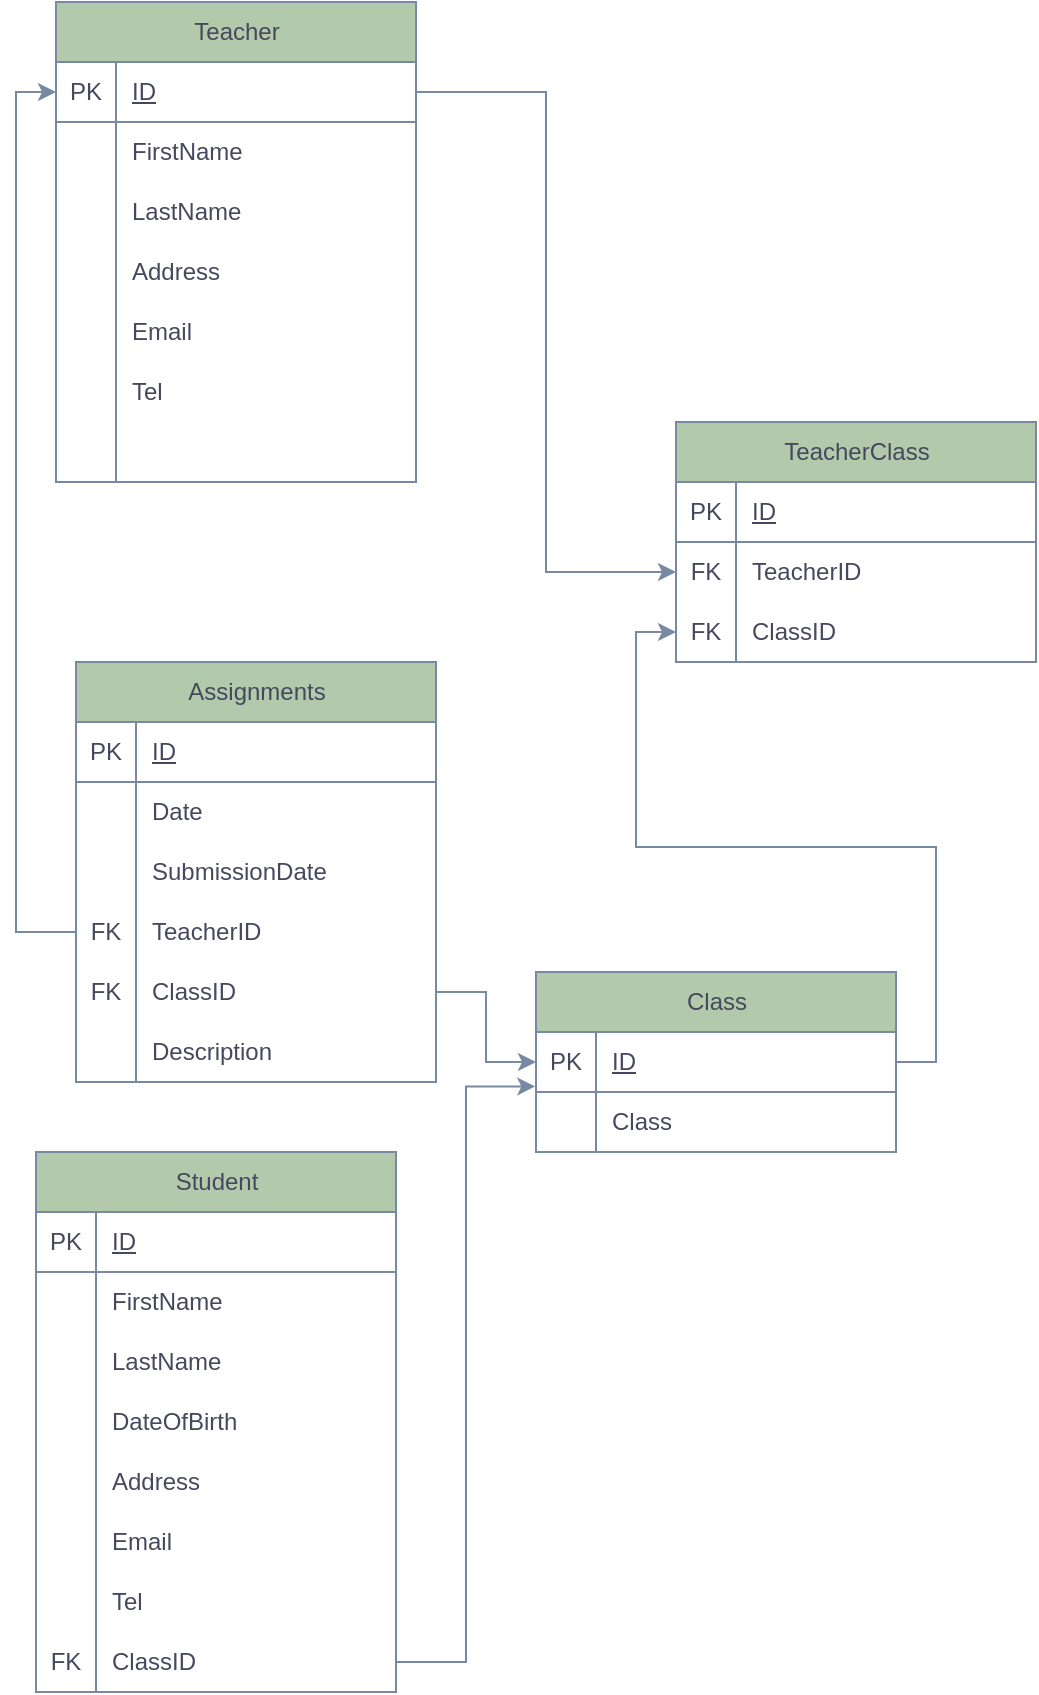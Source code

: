 <mxfile version="26.2.7">
  <diagram name="Page-1" id="EgF1o-jc6IVCFjO-Vz2T">
    <mxGraphModel dx="1228" dy="647" grid="0" gridSize="10" guides="1" tooltips="1" connect="1" arrows="1" fold="1" page="1" pageScale="1" pageWidth="827" pageHeight="1169" math="0" shadow="0">
      <root>
        <mxCell id="0" />
        <mxCell id="1" style="" parent="0" />
        <mxCell id="w9_QDdr0Wl4bXqbCTS-V-2" value="Teacher" style="shape=table;startSize=30;container=1;collapsible=1;childLayout=tableLayout;fixedRows=1;rowLines=0;fontStyle=0;align=center;resizeLast=1;html=1;labelBackgroundColor=none;fillColor=#B2C9AB;strokeColor=#788AA3;fontColor=#46495D;rounded=0;" vertex="1" parent="1">
          <mxGeometry x="80" y="100" width="180" height="240" as="geometry">
            <mxRectangle x="90" y="100" width="80" height="30" as="alternateBounds" />
          </mxGeometry>
        </mxCell>
        <mxCell id="w9_QDdr0Wl4bXqbCTS-V-3" value="" style="shape=tableRow;horizontal=0;startSize=0;swimlaneHead=0;swimlaneBody=0;fillColor=none;collapsible=0;dropTarget=0;points=[[0,0.5],[1,0.5]];portConstraint=eastwest;top=0;left=0;right=0;bottom=1;labelBackgroundColor=none;strokeColor=#788AA3;fontColor=#46495D;rounded=0;fontStyle=0" vertex="1" parent="w9_QDdr0Wl4bXqbCTS-V-2">
          <mxGeometry y="30" width="180" height="30" as="geometry" />
        </mxCell>
        <mxCell id="w9_QDdr0Wl4bXqbCTS-V-4" value="PK" style="shape=partialRectangle;connectable=0;fillColor=none;top=0;left=0;bottom=0;right=0;fontStyle=0;overflow=hidden;whiteSpace=wrap;html=1;labelBackgroundColor=none;strokeColor=#788AA3;fontColor=#46495D;rounded=0;" vertex="1" parent="w9_QDdr0Wl4bXqbCTS-V-3">
          <mxGeometry width="30" height="30" as="geometry">
            <mxRectangle width="30" height="30" as="alternateBounds" />
          </mxGeometry>
        </mxCell>
        <mxCell id="w9_QDdr0Wl4bXqbCTS-V-5" value="ID" style="shape=partialRectangle;connectable=0;fillColor=none;top=0;left=0;bottom=0;right=0;align=left;spacingLeft=6;fontStyle=4;overflow=hidden;whiteSpace=wrap;html=1;labelBackgroundColor=none;strokeColor=#788AA3;fontColor=#46495D;rounded=0;" vertex="1" parent="w9_QDdr0Wl4bXqbCTS-V-3">
          <mxGeometry x="30" width="150" height="30" as="geometry">
            <mxRectangle width="150" height="30" as="alternateBounds" />
          </mxGeometry>
        </mxCell>
        <mxCell id="w9_QDdr0Wl4bXqbCTS-V-6" value="" style="shape=tableRow;horizontal=0;startSize=0;swimlaneHead=0;swimlaneBody=0;fillColor=none;collapsible=0;dropTarget=0;points=[[0,0.5],[1,0.5]];portConstraint=eastwest;top=0;left=0;right=0;bottom=0;labelBackgroundColor=none;strokeColor=#788AA3;fontColor=#46495D;rounded=0;fontStyle=0" vertex="1" parent="w9_QDdr0Wl4bXqbCTS-V-2">
          <mxGeometry y="60" width="180" height="30" as="geometry" />
        </mxCell>
        <mxCell id="w9_QDdr0Wl4bXqbCTS-V-7" value="" style="shape=partialRectangle;connectable=0;fillColor=none;top=0;left=0;bottom=0;right=0;editable=1;overflow=hidden;whiteSpace=wrap;html=1;labelBackgroundColor=none;strokeColor=#788AA3;fontColor=#46495D;rounded=0;fontStyle=0" vertex="1" parent="w9_QDdr0Wl4bXqbCTS-V-6">
          <mxGeometry width="30" height="30" as="geometry">
            <mxRectangle width="30" height="30" as="alternateBounds" />
          </mxGeometry>
        </mxCell>
        <mxCell id="w9_QDdr0Wl4bXqbCTS-V-8" value="FirstName" style="shape=partialRectangle;connectable=0;fillColor=none;top=0;left=0;bottom=0;right=0;align=left;spacingLeft=6;overflow=hidden;whiteSpace=wrap;html=1;labelBackgroundColor=none;strokeColor=#788AA3;fontColor=#46495D;rounded=0;fontStyle=0" vertex="1" parent="w9_QDdr0Wl4bXqbCTS-V-6">
          <mxGeometry x="30" width="150" height="30" as="geometry">
            <mxRectangle width="150" height="30" as="alternateBounds" />
          </mxGeometry>
        </mxCell>
        <mxCell id="w9_QDdr0Wl4bXqbCTS-V-9" value="" style="shape=tableRow;horizontal=0;startSize=0;swimlaneHead=0;swimlaneBody=0;fillColor=none;collapsible=0;dropTarget=0;points=[[0,0.5],[1,0.5]];portConstraint=eastwest;top=0;left=0;right=0;bottom=0;labelBackgroundColor=none;strokeColor=#788AA3;fontColor=#46495D;rounded=0;fontStyle=0" vertex="1" parent="w9_QDdr0Wl4bXqbCTS-V-2">
          <mxGeometry y="90" width="180" height="30" as="geometry" />
        </mxCell>
        <mxCell id="w9_QDdr0Wl4bXqbCTS-V-10" value="" style="shape=partialRectangle;connectable=0;fillColor=none;top=0;left=0;bottom=0;right=0;editable=1;overflow=hidden;whiteSpace=wrap;html=1;labelBackgroundColor=none;strokeColor=#788AA3;fontColor=#46495D;rounded=0;fontStyle=0" vertex="1" parent="w9_QDdr0Wl4bXqbCTS-V-9">
          <mxGeometry width="30" height="30" as="geometry">
            <mxRectangle width="30" height="30" as="alternateBounds" />
          </mxGeometry>
        </mxCell>
        <mxCell id="w9_QDdr0Wl4bXqbCTS-V-11" value="LastName" style="shape=partialRectangle;connectable=0;fillColor=none;top=0;left=0;bottom=0;right=0;align=left;spacingLeft=6;overflow=hidden;whiteSpace=wrap;html=1;labelBackgroundColor=none;strokeColor=#788AA3;fontColor=#46495D;rounded=0;fontStyle=0" vertex="1" parent="w9_QDdr0Wl4bXqbCTS-V-9">
          <mxGeometry x="30" width="150" height="30" as="geometry">
            <mxRectangle width="150" height="30" as="alternateBounds" />
          </mxGeometry>
        </mxCell>
        <mxCell id="w9_QDdr0Wl4bXqbCTS-V-12" value="" style="shape=tableRow;horizontal=0;startSize=0;swimlaneHead=0;swimlaneBody=0;fillColor=none;collapsible=0;dropTarget=0;points=[[0,0.5],[1,0.5]];portConstraint=eastwest;top=0;left=0;right=0;bottom=0;labelBackgroundColor=none;strokeColor=#788AA3;fontColor=#46495D;rounded=0;fontStyle=0" vertex="1" parent="w9_QDdr0Wl4bXqbCTS-V-2">
          <mxGeometry y="120" width="180" height="30" as="geometry" />
        </mxCell>
        <mxCell id="w9_QDdr0Wl4bXqbCTS-V-13" value="" style="shape=partialRectangle;connectable=0;fillColor=none;top=0;left=0;bottom=0;right=0;editable=1;overflow=hidden;whiteSpace=wrap;html=1;labelBackgroundColor=none;strokeColor=#788AA3;fontColor=#46495D;rounded=0;fontStyle=0" vertex="1" parent="w9_QDdr0Wl4bXqbCTS-V-12">
          <mxGeometry width="30" height="30" as="geometry">
            <mxRectangle width="30" height="30" as="alternateBounds" />
          </mxGeometry>
        </mxCell>
        <mxCell id="w9_QDdr0Wl4bXqbCTS-V-14" value="Address" style="shape=partialRectangle;connectable=0;fillColor=none;top=0;left=0;bottom=0;right=0;align=left;spacingLeft=6;overflow=hidden;whiteSpace=wrap;html=1;labelBackgroundColor=none;strokeColor=#788AA3;fontColor=#46495D;rounded=0;fontStyle=0" vertex="1" parent="w9_QDdr0Wl4bXqbCTS-V-12">
          <mxGeometry x="30" width="150" height="30" as="geometry">
            <mxRectangle width="150" height="30" as="alternateBounds" />
          </mxGeometry>
        </mxCell>
        <mxCell id="w9_QDdr0Wl4bXqbCTS-V-21" style="shape=tableRow;horizontal=0;startSize=0;swimlaneHead=0;swimlaneBody=0;fillColor=none;collapsible=0;dropTarget=0;points=[[0,0.5],[1,0.5]];portConstraint=eastwest;top=0;left=0;right=0;bottom=0;labelBackgroundColor=none;strokeColor=#788AA3;fontColor=#46495D;rounded=0;fontStyle=0" vertex="1" parent="w9_QDdr0Wl4bXqbCTS-V-2">
          <mxGeometry y="150" width="180" height="30" as="geometry" />
        </mxCell>
        <mxCell id="w9_QDdr0Wl4bXqbCTS-V-22" style="shape=partialRectangle;connectable=0;fillColor=none;top=0;left=0;bottom=0;right=0;editable=1;overflow=hidden;whiteSpace=wrap;html=1;labelBackgroundColor=none;strokeColor=#788AA3;fontColor=#46495D;rounded=0;fontStyle=0" vertex="1" parent="w9_QDdr0Wl4bXqbCTS-V-21">
          <mxGeometry width="30" height="30" as="geometry">
            <mxRectangle width="30" height="30" as="alternateBounds" />
          </mxGeometry>
        </mxCell>
        <mxCell id="w9_QDdr0Wl4bXqbCTS-V-23" value="Email" style="shape=partialRectangle;connectable=0;fillColor=none;top=0;left=0;bottom=0;right=0;align=left;spacingLeft=6;overflow=hidden;whiteSpace=wrap;html=1;labelBackgroundColor=none;strokeColor=#788AA3;fontColor=#46495D;rounded=0;fontStyle=0" vertex="1" parent="w9_QDdr0Wl4bXqbCTS-V-21">
          <mxGeometry x="30" width="150" height="30" as="geometry">
            <mxRectangle width="150" height="30" as="alternateBounds" />
          </mxGeometry>
        </mxCell>
        <mxCell id="w9_QDdr0Wl4bXqbCTS-V-18" style="shape=tableRow;horizontal=0;startSize=0;swimlaneHead=0;swimlaneBody=0;fillColor=none;collapsible=0;dropTarget=0;points=[[0,0.5],[1,0.5]];portConstraint=eastwest;top=0;left=0;right=0;bottom=0;labelBackgroundColor=none;strokeColor=#788AA3;fontColor=#46495D;rounded=0;fontStyle=0" vertex="1" parent="w9_QDdr0Wl4bXqbCTS-V-2">
          <mxGeometry y="180" width="180" height="30" as="geometry" />
        </mxCell>
        <mxCell id="w9_QDdr0Wl4bXqbCTS-V-19" style="shape=partialRectangle;connectable=0;fillColor=none;top=0;left=0;bottom=0;right=0;editable=1;overflow=hidden;whiteSpace=wrap;html=1;labelBackgroundColor=none;strokeColor=#788AA3;fontColor=#46495D;rounded=0;fontStyle=0" vertex="1" parent="w9_QDdr0Wl4bXqbCTS-V-18">
          <mxGeometry width="30" height="30" as="geometry">
            <mxRectangle width="30" height="30" as="alternateBounds" />
          </mxGeometry>
        </mxCell>
        <mxCell id="w9_QDdr0Wl4bXqbCTS-V-20" value="Tel" style="shape=partialRectangle;connectable=0;fillColor=none;top=0;left=0;bottom=0;right=0;align=left;spacingLeft=6;overflow=hidden;whiteSpace=wrap;html=1;labelBackgroundColor=none;strokeColor=#788AA3;fontColor=#46495D;rounded=0;fontStyle=0" vertex="1" parent="w9_QDdr0Wl4bXqbCTS-V-18">
          <mxGeometry x="30" width="150" height="30" as="geometry">
            <mxRectangle width="150" height="30" as="alternateBounds" />
          </mxGeometry>
        </mxCell>
        <mxCell id="w9_QDdr0Wl4bXqbCTS-V-82" style="shape=tableRow;horizontal=0;startSize=0;swimlaneHead=0;swimlaneBody=0;fillColor=none;collapsible=0;dropTarget=0;points=[[0,0.5],[1,0.5]];portConstraint=eastwest;top=0;left=0;right=0;bottom=0;labelBackgroundColor=none;strokeColor=#788AA3;fontColor=#46495D;rounded=0;fontStyle=0" vertex="1" parent="w9_QDdr0Wl4bXqbCTS-V-2">
          <mxGeometry y="210" width="180" height="30" as="geometry" />
        </mxCell>
        <mxCell id="w9_QDdr0Wl4bXqbCTS-V-83" style="shape=partialRectangle;connectable=0;fillColor=none;top=0;left=0;bottom=0;right=0;editable=1;overflow=hidden;whiteSpace=wrap;html=1;labelBackgroundColor=none;strokeColor=#788AA3;fontColor=#46495D;rounded=0;fontStyle=0" vertex="1" parent="w9_QDdr0Wl4bXqbCTS-V-82">
          <mxGeometry width="30" height="30" as="geometry">
            <mxRectangle width="30" height="30" as="alternateBounds" />
          </mxGeometry>
        </mxCell>
        <mxCell id="w9_QDdr0Wl4bXqbCTS-V-84" style="shape=partialRectangle;connectable=0;fillColor=none;top=0;left=0;bottom=0;right=0;align=left;spacingLeft=6;overflow=hidden;whiteSpace=wrap;html=1;labelBackgroundColor=none;strokeColor=#788AA3;fontColor=#46495D;rounded=0;fontStyle=0" vertex="1" parent="w9_QDdr0Wl4bXqbCTS-V-82">
          <mxGeometry x="30" width="150" height="30" as="geometry">
            <mxRectangle width="150" height="30" as="alternateBounds" />
          </mxGeometry>
        </mxCell>
        <mxCell id="w9_QDdr0Wl4bXqbCTS-V-27" value="Student" style="shape=table;startSize=30;container=1;collapsible=1;childLayout=tableLayout;fixedRows=1;rowLines=0;fontStyle=0;align=center;resizeLast=1;html=1;labelBackgroundColor=none;fillColor=#B2C9AB;strokeColor=#788AA3;fontColor=#46495D;rounded=0;" vertex="1" parent="1">
          <mxGeometry x="70" y="675" width="180" height="270" as="geometry">
            <mxRectangle x="90" y="100" width="80" height="30" as="alternateBounds" />
          </mxGeometry>
        </mxCell>
        <mxCell id="w9_QDdr0Wl4bXqbCTS-V-28" value="" style="shape=tableRow;horizontal=0;startSize=0;swimlaneHead=0;swimlaneBody=0;fillColor=none;collapsible=0;dropTarget=0;points=[[0,0.5],[1,0.5]];portConstraint=eastwest;top=0;left=0;right=0;bottom=1;labelBackgroundColor=none;strokeColor=#788AA3;fontColor=#46495D;rounded=0;fontStyle=0" vertex="1" parent="w9_QDdr0Wl4bXqbCTS-V-27">
          <mxGeometry y="30" width="180" height="30" as="geometry" />
        </mxCell>
        <mxCell id="w9_QDdr0Wl4bXqbCTS-V-29" value="PK" style="shape=partialRectangle;connectable=0;fillColor=none;top=0;left=0;bottom=0;right=0;fontStyle=0;overflow=hidden;whiteSpace=wrap;html=1;labelBackgroundColor=none;strokeColor=#788AA3;fontColor=#46495D;rounded=0;" vertex="1" parent="w9_QDdr0Wl4bXqbCTS-V-28">
          <mxGeometry width="30" height="30" as="geometry">
            <mxRectangle width="30" height="30" as="alternateBounds" />
          </mxGeometry>
        </mxCell>
        <mxCell id="w9_QDdr0Wl4bXqbCTS-V-30" value="ID" style="shape=partialRectangle;connectable=0;fillColor=none;top=0;left=0;bottom=0;right=0;align=left;spacingLeft=6;fontStyle=4;overflow=hidden;whiteSpace=wrap;html=1;labelBackgroundColor=none;strokeColor=#788AA3;fontColor=#46495D;rounded=0;" vertex="1" parent="w9_QDdr0Wl4bXqbCTS-V-28">
          <mxGeometry x="30" width="150" height="30" as="geometry">
            <mxRectangle width="150" height="30" as="alternateBounds" />
          </mxGeometry>
        </mxCell>
        <mxCell id="w9_QDdr0Wl4bXqbCTS-V-31" value="" style="shape=tableRow;horizontal=0;startSize=0;swimlaneHead=0;swimlaneBody=0;fillColor=none;collapsible=0;dropTarget=0;points=[[0,0.5],[1,0.5]];portConstraint=eastwest;top=0;left=0;right=0;bottom=0;labelBackgroundColor=none;strokeColor=#788AA3;fontColor=#46495D;rounded=0;fontStyle=0" vertex="1" parent="w9_QDdr0Wl4bXqbCTS-V-27">
          <mxGeometry y="60" width="180" height="30" as="geometry" />
        </mxCell>
        <mxCell id="w9_QDdr0Wl4bXqbCTS-V-32" value="" style="shape=partialRectangle;connectable=0;fillColor=none;top=0;left=0;bottom=0;right=0;editable=1;overflow=hidden;whiteSpace=wrap;html=1;labelBackgroundColor=none;strokeColor=#788AA3;fontColor=#46495D;rounded=0;fontStyle=0" vertex="1" parent="w9_QDdr0Wl4bXqbCTS-V-31">
          <mxGeometry width="30" height="30" as="geometry">
            <mxRectangle width="30" height="30" as="alternateBounds" />
          </mxGeometry>
        </mxCell>
        <mxCell id="w9_QDdr0Wl4bXqbCTS-V-33" value="FirstName" style="shape=partialRectangle;connectable=0;fillColor=none;top=0;left=0;bottom=0;right=0;align=left;spacingLeft=6;overflow=hidden;whiteSpace=wrap;html=1;labelBackgroundColor=none;strokeColor=#788AA3;fontColor=#46495D;rounded=0;fontStyle=0" vertex="1" parent="w9_QDdr0Wl4bXqbCTS-V-31">
          <mxGeometry x="30" width="150" height="30" as="geometry">
            <mxRectangle width="150" height="30" as="alternateBounds" />
          </mxGeometry>
        </mxCell>
        <mxCell id="w9_QDdr0Wl4bXqbCTS-V-34" value="" style="shape=tableRow;horizontal=0;startSize=0;swimlaneHead=0;swimlaneBody=0;fillColor=none;collapsible=0;dropTarget=0;points=[[0,0.5],[1,0.5]];portConstraint=eastwest;top=0;left=0;right=0;bottom=0;labelBackgroundColor=none;strokeColor=#788AA3;fontColor=#46495D;rounded=0;fontStyle=0" vertex="1" parent="w9_QDdr0Wl4bXqbCTS-V-27">
          <mxGeometry y="90" width="180" height="30" as="geometry" />
        </mxCell>
        <mxCell id="w9_QDdr0Wl4bXqbCTS-V-35" value="" style="shape=partialRectangle;connectable=0;fillColor=none;top=0;left=0;bottom=0;right=0;editable=1;overflow=hidden;whiteSpace=wrap;html=1;labelBackgroundColor=none;strokeColor=#788AA3;fontColor=#46495D;rounded=0;fontStyle=0" vertex="1" parent="w9_QDdr0Wl4bXqbCTS-V-34">
          <mxGeometry width="30" height="30" as="geometry">
            <mxRectangle width="30" height="30" as="alternateBounds" />
          </mxGeometry>
        </mxCell>
        <mxCell id="w9_QDdr0Wl4bXqbCTS-V-36" value="LastName" style="shape=partialRectangle;connectable=0;fillColor=none;top=0;left=0;bottom=0;right=0;align=left;spacingLeft=6;overflow=hidden;whiteSpace=wrap;html=1;labelBackgroundColor=none;strokeColor=#788AA3;fontColor=#46495D;rounded=0;fontStyle=0" vertex="1" parent="w9_QDdr0Wl4bXqbCTS-V-34">
          <mxGeometry x="30" width="150" height="30" as="geometry">
            <mxRectangle width="150" height="30" as="alternateBounds" />
          </mxGeometry>
        </mxCell>
        <mxCell id="w9_QDdr0Wl4bXqbCTS-V-46" style="shape=tableRow;horizontal=0;startSize=0;swimlaneHead=0;swimlaneBody=0;fillColor=none;collapsible=0;dropTarget=0;points=[[0,0.5],[1,0.5]];portConstraint=eastwest;top=0;left=0;right=0;bottom=0;labelBackgroundColor=none;strokeColor=#788AA3;fontColor=#46495D;rounded=0;fontStyle=0" vertex="1" parent="w9_QDdr0Wl4bXqbCTS-V-27">
          <mxGeometry y="120" width="180" height="30" as="geometry" />
        </mxCell>
        <mxCell id="w9_QDdr0Wl4bXqbCTS-V-47" style="shape=partialRectangle;connectable=0;fillColor=none;top=0;left=0;bottom=0;right=0;editable=1;overflow=hidden;whiteSpace=wrap;html=1;labelBackgroundColor=none;strokeColor=#788AA3;fontColor=#46495D;rounded=0;fontStyle=0" vertex="1" parent="w9_QDdr0Wl4bXqbCTS-V-46">
          <mxGeometry width="30" height="30" as="geometry">
            <mxRectangle width="30" height="30" as="alternateBounds" />
          </mxGeometry>
        </mxCell>
        <mxCell id="w9_QDdr0Wl4bXqbCTS-V-48" value="DateOfBirth" style="shape=partialRectangle;connectable=0;fillColor=none;top=0;left=0;bottom=0;right=0;align=left;spacingLeft=6;overflow=hidden;whiteSpace=wrap;html=1;labelBackgroundColor=none;strokeColor=#788AA3;fontColor=#46495D;rounded=0;fontStyle=0" vertex="1" parent="w9_QDdr0Wl4bXqbCTS-V-46">
          <mxGeometry x="30" width="150" height="30" as="geometry">
            <mxRectangle width="150" height="30" as="alternateBounds" />
          </mxGeometry>
        </mxCell>
        <mxCell id="w9_QDdr0Wl4bXqbCTS-V-37" value="" style="shape=tableRow;horizontal=0;startSize=0;swimlaneHead=0;swimlaneBody=0;fillColor=none;collapsible=0;dropTarget=0;points=[[0,0.5],[1,0.5]];portConstraint=eastwest;top=0;left=0;right=0;bottom=0;labelBackgroundColor=none;strokeColor=#788AA3;fontColor=#46495D;rounded=0;fontStyle=0" vertex="1" parent="w9_QDdr0Wl4bXqbCTS-V-27">
          <mxGeometry y="150" width="180" height="30" as="geometry" />
        </mxCell>
        <mxCell id="w9_QDdr0Wl4bXqbCTS-V-38" value="" style="shape=partialRectangle;connectable=0;fillColor=none;top=0;left=0;bottom=0;right=0;editable=1;overflow=hidden;whiteSpace=wrap;html=1;labelBackgroundColor=none;strokeColor=#788AA3;fontColor=#46495D;rounded=0;fontStyle=0" vertex="1" parent="w9_QDdr0Wl4bXqbCTS-V-37">
          <mxGeometry width="30" height="30" as="geometry">
            <mxRectangle width="30" height="30" as="alternateBounds" />
          </mxGeometry>
        </mxCell>
        <mxCell id="w9_QDdr0Wl4bXqbCTS-V-39" value="Address" style="shape=partialRectangle;connectable=0;fillColor=none;top=0;left=0;bottom=0;right=0;align=left;spacingLeft=6;overflow=hidden;whiteSpace=wrap;html=1;labelBackgroundColor=none;strokeColor=#788AA3;fontColor=#46495D;rounded=0;fontStyle=0" vertex="1" parent="w9_QDdr0Wl4bXqbCTS-V-37">
          <mxGeometry x="30" width="150" height="30" as="geometry">
            <mxRectangle width="150" height="30" as="alternateBounds" />
          </mxGeometry>
        </mxCell>
        <mxCell id="w9_QDdr0Wl4bXqbCTS-V-40" style="shape=tableRow;horizontal=0;startSize=0;swimlaneHead=0;swimlaneBody=0;fillColor=none;collapsible=0;dropTarget=0;points=[[0,0.5],[1,0.5]];portConstraint=eastwest;top=0;left=0;right=0;bottom=0;labelBackgroundColor=none;strokeColor=#788AA3;fontColor=#46495D;rounded=0;fontStyle=0" vertex="1" parent="w9_QDdr0Wl4bXqbCTS-V-27">
          <mxGeometry y="180" width="180" height="30" as="geometry" />
        </mxCell>
        <mxCell id="w9_QDdr0Wl4bXqbCTS-V-41" style="shape=partialRectangle;connectable=0;fillColor=none;top=0;left=0;bottom=0;right=0;editable=1;overflow=hidden;whiteSpace=wrap;html=1;labelBackgroundColor=none;strokeColor=#788AA3;fontColor=#46495D;rounded=0;fontStyle=0" vertex="1" parent="w9_QDdr0Wl4bXqbCTS-V-40">
          <mxGeometry width="30" height="30" as="geometry">
            <mxRectangle width="30" height="30" as="alternateBounds" />
          </mxGeometry>
        </mxCell>
        <mxCell id="w9_QDdr0Wl4bXqbCTS-V-42" value="Email" style="shape=partialRectangle;connectable=0;fillColor=none;top=0;left=0;bottom=0;right=0;align=left;spacingLeft=6;overflow=hidden;whiteSpace=wrap;html=1;labelBackgroundColor=none;strokeColor=#788AA3;fontColor=#46495D;rounded=0;fontStyle=0" vertex="1" parent="w9_QDdr0Wl4bXqbCTS-V-40">
          <mxGeometry x="30" width="150" height="30" as="geometry">
            <mxRectangle width="150" height="30" as="alternateBounds" />
          </mxGeometry>
        </mxCell>
        <mxCell id="w9_QDdr0Wl4bXqbCTS-V-49" style="shape=tableRow;horizontal=0;startSize=0;swimlaneHead=0;swimlaneBody=0;fillColor=none;collapsible=0;dropTarget=0;points=[[0,0.5],[1,0.5]];portConstraint=eastwest;top=0;left=0;right=0;bottom=0;labelBackgroundColor=none;strokeColor=#788AA3;fontColor=#46495D;rounded=0;fontStyle=0" vertex="1" parent="w9_QDdr0Wl4bXqbCTS-V-27">
          <mxGeometry y="210" width="180" height="30" as="geometry" />
        </mxCell>
        <mxCell id="w9_QDdr0Wl4bXqbCTS-V-50" style="shape=partialRectangle;connectable=0;fillColor=none;top=0;left=0;bottom=0;right=0;editable=1;overflow=hidden;whiteSpace=wrap;html=1;labelBackgroundColor=none;strokeColor=#788AA3;fontColor=#46495D;rounded=0;fontStyle=0" vertex="1" parent="w9_QDdr0Wl4bXqbCTS-V-49">
          <mxGeometry width="30" height="30" as="geometry">
            <mxRectangle width="30" height="30" as="alternateBounds" />
          </mxGeometry>
        </mxCell>
        <mxCell id="w9_QDdr0Wl4bXqbCTS-V-51" value="Tel" style="shape=partialRectangle;connectable=0;fillColor=none;top=0;left=0;bottom=0;right=0;align=left;spacingLeft=6;overflow=hidden;whiteSpace=wrap;html=1;labelBackgroundColor=none;strokeColor=#788AA3;fontColor=#46495D;rounded=0;fontStyle=0" vertex="1" parent="w9_QDdr0Wl4bXqbCTS-V-49">
          <mxGeometry x="30" width="150" height="30" as="geometry">
            <mxRectangle width="150" height="30" as="alternateBounds" />
          </mxGeometry>
        </mxCell>
        <mxCell id="w9_QDdr0Wl4bXqbCTS-V-52" style="shape=tableRow;horizontal=0;startSize=0;swimlaneHead=0;swimlaneBody=0;fillColor=none;collapsible=0;dropTarget=0;points=[[0,0.5],[1,0.5]];portConstraint=eastwest;top=0;left=0;right=0;bottom=0;labelBackgroundColor=none;strokeColor=#788AA3;fontColor=#46495D;rounded=0;fontStyle=0" vertex="1" parent="w9_QDdr0Wl4bXqbCTS-V-27">
          <mxGeometry y="240" width="180" height="30" as="geometry" />
        </mxCell>
        <mxCell id="w9_QDdr0Wl4bXqbCTS-V-53" value="&lt;span&gt;FK&lt;/span&gt;" style="shape=partialRectangle;connectable=0;fillColor=none;top=0;left=0;bottom=0;right=0;editable=1;overflow=hidden;whiteSpace=wrap;html=1;labelBackgroundColor=none;strokeColor=#788AA3;fontColor=#46495D;rounded=0;fontStyle=0" vertex="1" parent="w9_QDdr0Wl4bXqbCTS-V-52">
          <mxGeometry width="30" height="30" as="geometry">
            <mxRectangle width="30" height="30" as="alternateBounds" />
          </mxGeometry>
        </mxCell>
        <mxCell id="w9_QDdr0Wl4bXqbCTS-V-54" value="ClassID" style="shape=partialRectangle;connectable=0;fillColor=none;top=0;left=0;bottom=0;right=0;align=left;spacingLeft=6;overflow=hidden;whiteSpace=wrap;html=1;labelBackgroundColor=none;strokeColor=#788AA3;fontColor=#46495D;rounded=0;fontStyle=0" vertex="1" parent="w9_QDdr0Wl4bXqbCTS-V-52">
          <mxGeometry x="30" width="150" height="30" as="geometry">
            <mxRectangle width="150" height="30" as="alternateBounds" />
          </mxGeometry>
        </mxCell>
        <mxCell id="w9_QDdr0Wl4bXqbCTS-V-55" value="Class" style="shape=table;startSize=30;container=1;collapsible=1;childLayout=tableLayout;fixedRows=1;rowLines=0;fontStyle=0;align=center;resizeLast=1;html=1;labelBackgroundColor=none;fillColor=#B2C9AB;strokeColor=#788AA3;fontColor=#46495D;rounded=0;" vertex="1" parent="1">
          <mxGeometry x="320" y="585" width="180" height="90" as="geometry">
            <mxRectangle x="90" y="100" width="80" height="30" as="alternateBounds" />
          </mxGeometry>
        </mxCell>
        <mxCell id="w9_QDdr0Wl4bXqbCTS-V-56" value="" style="shape=tableRow;horizontal=0;startSize=0;swimlaneHead=0;swimlaneBody=0;fillColor=none;collapsible=0;dropTarget=0;points=[[0,0.5],[1,0.5]];portConstraint=eastwest;top=0;left=0;right=0;bottom=1;labelBackgroundColor=none;strokeColor=#788AA3;fontColor=#46495D;rounded=0;fontStyle=0" vertex="1" parent="w9_QDdr0Wl4bXqbCTS-V-55">
          <mxGeometry y="30" width="180" height="30" as="geometry" />
        </mxCell>
        <mxCell id="w9_QDdr0Wl4bXqbCTS-V-57" value="PK" style="shape=partialRectangle;connectable=0;fillColor=none;top=0;left=0;bottom=0;right=0;fontStyle=0;overflow=hidden;whiteSpace=wrap;html=1;labelBackgroundColor=none;strokeColor=#788AA3;fontColor=#46495D;rounded=0;" vertex="1" parent="w9_QDdr0Wl4bXqbCTS-V-56">
          <mxGeometry width="30" height="30" as="geometry">
            <mxRectangle width="30" height="30" as="alternateBounds" />
          </mxGeometry>
        </mxCell>
        <mxCell id="w9_QDdr0Wl4bXqbCTS-V-58" value="ID" style="shape=partialRectangle;connectable=0;fillColor=none;top=0;left=0;bottom=0;right=0;align=left;spacingLeft=6;fontStyle=4;overflow=hidden;whiteSpace=wrap;html=1;labelBackgroundColor=none;strokeColor=#788AA3;fontColor=#46495D;rounded=0;" vertex="1" parent="w9_QDdr0Wl4bXqbCTS-V-56">
          <mxGeometry x="30" width="150" height="30" as="geometry">
            <mxRectangle width="150" height="30" as="alternateBounds" />
          </mxGeometry>
        </mxCell>
        <mxCell id="w9_QDdr0Wl4bXqbCTS-V-59" value="" style="shape=tableRow;horizontal=0;startSize=0;swimlaneHead=0;swimlaneBody=0;fillColor=none;collapsible=0;dropTarget=0;points=[[0,0.5],[1,0.5]];portConstraint=eastwest;top=0;left=0;right=0;bottom=0;labelBackgroundColor=none;strokeColor=#788AA3;fontColor=#46495D;rounded=0;fontStyle=0" vertex="1" parent="w9_QDdr0Wl4bXqbCTS-V-55">
          <mxGeometry y="60" width="180" height="30" as="geometry" />
        </mxCell>
        <mxCell id="w9_QDdr0Wl4bXqbCTS-V-60" value="" style="shape=partialRectangle;connectable=0;fillColor=none;top=0;left=0;bottom=0;right=0;editable=1;overflow=hidden;whiteSpace=wrap;html=1;labelBackgroundColor=none;strokeColor=#788AA3;fontColor=#46495D;rounded=0;fontStyle=0" vertex="1" parent="w9_QDdr0Wl4bXqbCTS-V-59">
          <mxGeometry width="30" height="30" as="geometry">
            <mxRectangle width="30" height="30" as="alternateBounds" />
          </mxGeometry>
        </mxCell>
        <mxCell id="w9_QDdr0Wl4bXqbCTS-V-61" value="Class" style="shape=partialRectangle;connectable=0;fillColor=none;top=0;left=0;bottom=0;right=0;align=left;spacingLeft=6;overflow=hidden;whiteSpace=wrap;html=1;labelBackgroundColor=none;strokeColor=#788AA3;fontColor=#46495D;rounded=0;fontStyle=0" vertex="1" parent="w9_QDdr0Wl4bXqbCTS-V-59">
          <mxGeometry x="30" width="150" height="30" as="geometry">
            <mxRectangle width="150" height="30" as="alternateBounds" />
          </mxGeometry>
        </mxCell>
        <mxCell id="w9_QDdr0Wl4bXqbCTS-V-85" value="TeacherClass" style="shape=table;startSize=30;container=1;collapsible=1;childLayout=tableLayout;fixedRows=1;rowLines=0;fontStyle=0;align=center;resizeLast=1;html=1;labelBackgroundColor=none;fillColor=#B2C9AB;strokeColor=#788AA3;fontColor=#46495D;rounded=0;" vertex="1" parent="1">
          <mxGeometry x="390" y="310" width="180" height="120" as="geometry">
            <mxRectangle x="90" y="100" width="80" height="30" as="alternateBounds" />
          </mxGeometry>
        </mxCell>
        <mxCell id="w9_QDdr0Wl4bXqbCTS-V-86" value="" style="shape=tableRow;horizontal=0;startSize=0;swimlaneHead=0;swimlaneBody=0;fillColor=none;collapsible=0;dropTarget=0;points=[[0,0.5],[1,0.5]];portConstraint=eastwest;top=0;left=0;right=0;bottom=1;labelBackgroundColor=none;strokeColor=#788AA3;fontColor=#46495D;rounded=0;fontStyle=0" vertex="1" parent="w9_QDdr0Wl4bXqbCTS-V-85">
          <mxGeometry y="30" width="180" height="30" as="geometry" />
        </mxCell>
        <mxCell id="w9_QDdr0Wl4bXqbCTS-V-87" value="PK" style="shape=partialRectangle;connectable=0;fillColor=none;top=0;left=0;bottom=0;right=0;fontStyle=0;overflow=hidden;whiteSpace=wrap;html=1;labelBackgroundColor=none;strokeColor=#788AA3;fontColor=#46495D;rounded=0;" vertex="1" parent="w9_QDdr0Wl4bXqbCTS-V-86">
          <mxGeometry width="30" height="30" as="geometry">
            <mxRectangle width="30" height="30" as="alternateBounds" />
          </mxGeometry>
        </mxCell>
        <mxCell id="w9_QDdr0Wl4bXqbCTS-V-88" value="ID" style="shape=partialRectangle;connectable=0;fillColor=none;top=0;left=0;bottom=0;right=0;align=left;spacingLeft=6;fontStyle=4;overflow=hidden;whiteSpace=wrap;html=1;labelBackgroundColor=none;strokeColor=#788AA3;fontColor=#46495D;rounded=0;" vertex="1" parent="w9_QDdr0Wl4bXqbCTS-V-86">
          <mxGeometry x="30" width="150" height="30" as="geometry">
            <mxRectangle width="150" height="30" as="alternateBounds" />
          </mxGeometry>
        </mxCell>
        <mxCell id="w9_QDdr0Wl4bXqbCTS-V-92" style="shape=tableRow;horizontal=0;startSize=0;swimlaneHead=0;swimlaneBody=0;fillColor=none;collapsible=0;dropTarget=0;points=[[0,0.5],[1,0.5]];portConstraint=eastwest;top=0;left=0;right=0;bottom=0;labelBackgroundColor=none;strokeColor=#788AA3;fontColor=#46495D;rounded=0;fontStyle=0" vertex="1" parent="w9_QDdr0Wl4bXqbCTS-V-85">
          <mxGeometry y="60" width="180" height="30" as="geometry" />
        </mxCell>
        <mxCell id="w9_QDdr0Wl4bXqbCTS-V-93" value="FK" style="shape=partialRectangle;connectable=0;fillColor=none;top=0;left=0;bottom=0;right=0;editable=1;overflow=hidden;whiteSpace=wrap;html=1;labelBackgroundColor=none;strokeColor=#788AA3;fontColor=#46495D;rounded=0;fontStyle=0" vertex="1" parent="w9_QDdr0Wl4bXqbCTS-V-92">
          <mxGeometry width="30" height="30" as="geometry">
            <mxRectangle width="30" height="30" as="alternateBounds" />
          </mxGeometry>
        </mxCell>
        <mxCell id="w9_QDdr0Wl4bXqbCTS-V-94" value="TeacherID" style="shape=partialRectangle;connectable=0;fillColor=none;top=0;left=0;bottom=0;right=0;align=left;spacingLeft=6;overflow=hidden;whiteSpace=wrap;html=1;labelBackgroundColor=none;strokeColor=#788AA3;fontColor=#46495D;rounded=0;fontStyle=0" vertex="1" parent="w9_QDdr0Wl4bXqbCTS-V-92">
          <mxGeometry x="30" width="150" height="30" as="geometry">
            <mxRectangle width="150" height="30" as="alternateBounds" />
          </mxGeometry>
        </mxCell>
        <mxCell id="w9_QDdr0Wl4bXqbCTS-V-99" style="shape=tableRow;horizontal=0;startSize=0;swimlaneHead=0;swimlaneBody=0;fillColor=none;collapsible=0;dropTarget=0;points=[[0,0.5],[1,0.5]];portConstraint=eastwest;top=0;left=0;right=0;bottom=0;labelBackgroundColor=none;strokeColor=#788AA3;fontColor=#46495D;rounded=0;fontStyle=0" vertex="1" parent="w9_QDdr0Wl4bXqbCTS-V-85">
          <mxGeometry y="90" width="180" height="30" as="geometry" />
        </mxCell>
        <mxCell id="w9_QDdr0Wl4bXqbCTS-V-100" value="FK" style="shape=partialRectangle;connectable=0;fillColor=none;top=0;left=0;bottom=0;right=0;editable=1;overflow=hidden;whiteSpace=wrap;html=1;labelBackgroundColor=none;strokeColor=#788AA3;fontColor=#46495D;rounded=0;fontStyle=0" vertex="1" parent="w9_QDdr0Wl4bXqbCTS-V-99">
          <mxGeometry width="30" height="30" as="geometry">
            <mxRectangle width="30" height="30" as="alternateBounds" />
          </mxGeometry>
        </mxCell>
        <mxCell id="w9_QDdr0Wl4bXqbCTS-V-101" value="ClassID" style="shape=partialRectangle;connectable=0;fillColor=none;top=0;left=0;bottom=0;right=0;align=left;spacingLeft=6;overflow=hidden;whiteSpace=wrap;html=1;labelBackgroundColor=none;strokeColor=#788AA3;fontColor=#46495D;rounded=0;fontStyle=0" vertex="1" parent="w9_QDdr0Wl4bXqbCTS-V-99">
          <mxGeometry x="30" width="150" height="30" as="geometry">
            <mxRectangle width="150" height="30" as="alternateBounds" />
          </mxGeometry>
        </mxCell>
        <mxCell id="w9_QDdr0Wl4bXqbCTS-V-95" style="edgeStyle=orthogonalEdgeStyle;rounded=0;orthogonalLoop=1;jettySize=auto;html=1;entryX=0;entryY=0.5;entryDx=0;entryDy=0;labelBackgroundColor=none;strokeColor=#788AA3;fontColor=default;fontStyle=0" edge="1" parent="1" source="w9_QDdr0Wl4bXqbCTS-V-3" target="w9_QDdr0Wl4bXqbCTS-V-92">
          <mxGeometry relative="1" as="geometry" />
        </mxCell>
        <mxCell id="w9_QDdr0Wl4bXqbCTS-V-110" style="edgeStyle=orthogonalEdgeStyle;rounded=0;orthogonalLoop=1;jettySize=auto;html=1;entryX=0;entryY=0.5;entryDx=0;entryDy=0;labelBackgroundColor=none;strokeColor=#788AA3;fontColor=default;fontStyle=0" edge="1" parent="1" source="w9_QDdr0Wl4bXqbCTS-V-56" target="w9_QDdr0Wl4bXqbCTS-V-99">
          <mxGeometry relative="1" as="geometry" />
        </mxCell>
        <mxCell id="w9_QDdr0Wl4bXqbCTS-V-111" style="edgeStyle=orthogonalEdgeStyle;rounded=0;orthogonalLoop=1;jettySize=auto;html=1;entryX=-0.002;entryY=0.908;entryDx=0;entryDy=0;labelBackgroundColor=none;strokeColor=#788AA3;fontColor=default;entryPerimeter=0;fontStyle=0" edge="1" parent="1" source="w9_QDdr0Wl4bXqbCTS-V-52" target="w9_QDdr0Wl4bXqbCTS-V-56">
          <mxGeometry relative="1" as="geometry" />
        </mxCell>
        <mxCell id="w9_QDdr0Wl4bXqbCTS-V-112" value="Assignments" style="shape=table;startSize=30;container=1;collapsible=1;childLayout=tableLayout;fixedRows=1;rowLines=0;fontStyle=0;align=center;resizeLast=1;html=1;labelBackgroundColor=none;fillColor=#B2C9AB;strokeColor=#788AA3;fontColor=#46495D;rounded=0;" vertex="1" parent="1">
          <mxGeometry x="90" y="430" width="180" height="210" as="geometry" />
        </mxCell>
        <mxCell id="w9_QDdr0Wl4bXqbCTS-V-113" value="" style="shape=tableRow;horizontal=0;startSize=0;swimlaneHead=0;swimlaneBody=0;fillColor=none;collapsible=0;dropTarget=0;points=[[0,0.5],[1,0.5]];portConstraint=eastwest;top=0;left=0;right=0;bottom=1;labelBackgroundColor=none;strokeColor=#788AA3;fontColor=#46495D;rounded=0;fontStyle=0" vertex="1" parent="w9_QDdr0Wl4bXqbCTS-V-112">
          <mxGeometry y="30" width="180" height="30" as="geometry" />
        </mxCell>
        <mxCell id="w9_QDdr0Wl4bXqbCTS-V-114" value="PK" style="shape=partialRectangle;connectable=0;fillColor=none;top=0;left=0;bottom=0;right=0;fontStyle=0;overflow=hidden;whiteSpace=wrap;html=1;labelBackgroundColor=none;strokeColor=#788AA3;fontColor=#46495D;rounded=0;" vertex="1" parent="w9_QDdr0Wl4bXqbCTS-V-113">
          <mxGeometry width="30" height="30" as="geometry">
            <mxRectangle width="30" height="30" as="alternateBounds" />
          </mxGeometry>
        </mxCell>
        <mxCell id="w9_QDdr0Wl4bXqbCTS-V-115" value="ID" style="shape=partialRectangle;connectable=0;fillColor=none;top=0;left=0;bottom=0;right=0;align=left;spacingLeft=6;fontStyle=4;overflow=hidden;whiteSpace=wrap;html=1;labelBackgroundColor=none;strokeColor=#788AA3;fontColor=#46495D;rounded=0;" vertex="1" parent="w9_QDdr0Wl4bXqbCTS-V-113">
          <mxGeometry x="30" width="150" height="30" as="geometry">
            <mxRectangle width="150" height="30" as="alternateBounds" />
          </mxGeometry>
        </mxCell>
        <mxCell id="w9_QDdr0Wl4bXqbCTS-V-133" style="shape=tableRow;horizontal=0;startSize=0;swimlaneHead=0;swimlaneBody=0;fillColor=none;collapsible=0;dropTarget=0;points=[[0,0.5],[1,0.5]];portConstraint=eastwest;top=0;left=0;right=0;bottom=0;labelBackgroundColor=none;strokeColor=#788AA3;fontColor=#46495D;rounded=0;fontStyle=0" vertex="1" parent="w9_QDdr0Wl4bXqbCTS-V-112">
          <mxGeometry y="60" width="180" height="30" as="geometry" />
        </mxCell>
        <mxCell id="w9_QDdr0Wl4bXqbCTS-V-134" style="shape=partialRectangle;connectable=0;fillColor=none;top=0;left=0;bottom=0;right=0;editable=1;overflow=hidden;whiteSpace=wrap;html=1;labelBackgroundColor=none;strokeColor=#788AA3;fontColor=#46495D;rounded=0;fontStyle=0" vertex="1" parent="w9_QDdr0Wl4bXqbCTS-V-133">
          <mxGeometry width="30" height="30" as="geometry">
            <mxRectangle width="30" height="30" as="alternateBounds" />
          </mxGeometry>
        </mxCell>
        <mxCell id="w9_QDdr0Wl4bXqbCTS-V-135" value="Date" style="shape=partialRectangle;connectable=0;fillColor=none;top=0;left=0;bottom=0;right=0;align=left;spacingLeft=6;overflow=hidden;whiteSpace=wrap;html=1;labelBackgroundColor=none;strokeColor=#788AA3;fontColor=#46495D;rounded=0;fontStyle=0" vertex="1" parent="w9_QDdr0Wl4bXqbCTS-V-133">
          <mxGeometry x="30" width="150" height="30" as="geometry">
            <mxRectangle width="150" height="30" as="alternateBounds" />
          </mxGeometry>
        </mxCell>
        <mxCell id="w9_QDdr0Wl4bXqbCTS-V-116" value="" style="shape=tableRow;horizontal=0;startSize=0;swimlaneHead=0;swimlaneBody=0;fillColor=none;collapsible=0;dropTarget=0;points=[[0,0.5],[1,0.5]];portConstraint=eastwest;top=0;left=0;right=0;bottom=0;labelBackgroundColor=none;strokeColor=#788AA3;fontColor=#46495D;rounded=0;fontStyle=0" vertex="1" parent="w9_QDdr0Wl4bXqbCTS-V-112">
          <mxGeometry y="90" width="180" height="30" as="geometry" />
        </mxCell>
        <mxCell id="w9_QDdr0Wl4bXqbCTS-V-117" value="" style="shape=partialRectangle;connectable=0;fillColor=none;top=0;left=0;bottom=0;right=0;editable=1;overflow=hidden;whiteSpace=wrap;html=1;labelBackgroundColor=none;strokeColor=#788AA3;fontColor=#46495D;rounded=0;fontStyle=0" vertex="1" parent="w9_QDdr0Wl4bXqbCTS-V-116">
          <mxGeometry width="30" height="30" as="geometry">
            <mxRectangle width="30" height="30" as="alternateBounds" />
          </mxGeometry>
        </mxCell>
        <mxCell id="w9_QDdr0Wl4bXqbCTS-V-118" value="SubmissionDate" style="shape=partialRectangle;connectable=0;fillColor=none;top=0;left=0;bottom=0;right=0;align=left;spacingLeft=6;overflow=hidden;whiteSpace=wrap;html=1;labelBackgroundColor=none;strokeColor=#788AA3;fontColor=#46495D;rounded=0;fontStyle=0" vertex="1" parent="w9_QDdr0Wl4bXqbCTS-V-116">
          <mxGeometry x="30" width="150" height="30" as="geometry">
            <mxRectangle width="150" height="30" as="alternateBounds" />
          </mxGeometry>
        </mxCell>
        <mxCell id="w9_QDdr0Wl4bXqbCTS-V-125" style="shape=tableRow;horizontal=0;startSize=0;swimlaneHead=0;swimlaneBody=0;fillColor=none;collapsible=0;dropTarget=0;points=[[0,0.5],[1,0.5]];portConstraint=eastwest;top=0;left=0;right=0;bottom=0;labelBackgroundColor=none;strokeColor=#788AA3;fontColor=#46495D;rounded=0;fontStyle=0" vertex="1" parent="w9_QDdr0Wl4bXqbCTS-V-112">
          <mxGeometry y="120" width="180" height="30" as="geometry" />
        </mxCell>
        <mxCell id="w9_QDdr0Wl4bXqbCTS-V-126" value="&lt;span&gt;FK&lt;/span&gt;" style="shape=partialRectangle;connectable=0;fillColor=none;top=0;left=0;bottom=0;right=0;editable=1;overflow=hidden;whiteSpace=wrap;html=1;labelBackgroundColor=none;strokeColor=#788AA3;fontColor=#46495D;rounded=0;fontStyle=0" vertex="1" parent="w9_QDdr0Wl4bXqbCTS-V-125">
          <mxGeometry width="30" height="30" as="geometry">
            <mxRectangle width="30" height="30" as="alternateBounds" />
          </mxGeometry>
        </mxCell>
        <mxCell id="w9_QDdr0Wl4bXqbCTS-V-127" value="TeacherID" style="shape=partialRectangle;connectable=0;fillColor=none;top=0;left=0;bottom=0;right=0;align=left;spacingLeft=6;overflow=hidden;whiteSpace=wrap;html=1;labelBackgroundColor=none;strokeColor=#788AA3;fontColor=#46495D;rounded=0;fontStyle=0" vertex="1" parent="w9_QDdr0Wl4bXqbCTS-V-125">
          <mxGeometry x="30" width="150" height="30" as="geometry">
            <mxRectangle width="150" height="30" as="alternateBounds" />
          </mxGeometry>
        </mxCell>
        <mxCell id="w9_QDdr0Wl4bXqbCTS-V-129" style="shape=tableRow;horizontal=0;startSize=0;swimlaneHead=0;swimlaneBody=0;fillColor=none;collapsible=0;dropTarget=0;points=[[0,0.5],[1,0.5]];portConstraint=eastwest;top=0;left=0;right=0;bottom=0;labelBackgroundColor=none;strokeColor=#788AA3;fontColor=#46495D;rounded=0;fontStyle=0" vertex="1" parent="w9_QDdr0Wl4bXqbCTS-V-112">
          <mxGeometry y="150" width="180" height="30" as="geometry" />
        </mxCell>
        <mxCell id="w9_QDdr0Wl4bXqbCTS-V-130" value="&lt;span&gt;FK&lt;/span&gt;" style="shape=partialRectangle;connectable=0;fillColor=none;top=0;left=0;bottom=0;right=0;editable=1;overflow=hidden;whiteSpace=wrap;html=1;labelBackgroundColor=none;strokeColor=#788AA3;fontColor=#46495D;rounded=0;fontStyle=0" vertex="1" parent="w9_QDdr0Wl4bXqbCTS-V-129">
          <mxGeometry width="30" height="30" as="geometry">
            <mxRectangle width="30" height="30" as="alternateBounds" />
          </mxGeometry>
        </mxCell>
        <mxCell id="w9_QDdr0Wl4bXqbCTS-V-131" value="ClassID" style="shape=partialRectangle;connectable=0;fillColor=none;top=0;left=0;bottom=0;right=0;align=left;spacingLeft=6;overflow=hidden;whiteSpace=wrap;html=1;labelBackgroundColor=none;strokeColor=#788AA3;fontColor=#46495D;rounded=0;fontStyle=0" vertex="1" parent="w9_QDdr0Wl4bXqbCTS-V-129">
          <mxGeometry x="30" width="150" height="30" as="geometry">
            <mxRectangle width="150" height="30" as="alternateBounds" />
          </mxGeometry>
        </mxCell>
        <mxCell id="w9_QDdr0Wl4bXqbCTS-V-136" style="shape=tableRow;horizontal=0;startSize=0;swimlaneHead=0;swimlaneBody=0;fillColor=none;collapsible=0;dropTarget=0;points=[[0,0.5],[1,0.5]];portConstraint=eastwest;top=0;left=0;right=0;bottom=0;labelBackgroundColor=none;strokeColor=#788AA3;fontColor=#46495D;rounded=0;fontStyle=0" vertex="1" parent="w9_QDdr0Wl4bXqbCTS-V-112">
          <mxGeometry y="180" width="180" height="30" as="geometry" />
        </mxCell>
        <mxCell id="w9_QDdr0Wl4bXqbCTS-V-137" style="shape=partialRectangle;connectable=0;fillColor=none;top=0;left=0;bottom=0;right=0;editable=1;overflow=hidden;whiteSpace=wrap;html=1;labelBackgroundColor=none;strokeColor=#788AA3;fontColor=#46495D;rounded=0;fontStyle=0" vertex="1" parent="w9_QDdr0Wl4bXqbCTS-V-136">
          <mxGeometry width="30" height="30" as="geometry">
            <mxRectangle width="30" height="30" as="alternateBounds" />
          </mxGeometry>
        </mxCell>
        <mxCell id="w9_QDdr0Wl4bXqbCTS-V-138" value="Description" style="shape=partialRectangle;connectable=0;fillColor=none;top=0;left=0;bottom=0;right=0;align=left;spacingLeft=6;overflow=hidden;whiteSpace=wrap;html=1;labelBackgroundColor=none;strokeColor=#788AA3;fontColor=#46495D;rounded=0;fontStyle=0" vertex="1" parent="w9_QDdr0Wl4bXqbCTS-V-136">
          <mxGeometry x="30" width="150" height="30" as="geometry">
            <mxRectangle width="150" height="30" as="alternateBounds" />
          </mxGeometry>
        </mxCell>
        <mxCell id="w9_QDdr0Wl4bXqbCTS-V-128" style="edgeStyle=orthogonalEdgeStyle;rounded=0;orthogonalLoop=1;jettySize=auto;html=1;entryX=0;entryY=0.5;entryDx=0;entryDy=0;labelBackgroundColor=none;strokeColor=#788AA3;fontColor=default;fontStyle=0" edge="1" parent="1" source="w9_QDdr0Wl4bXqbCTS-V-125" target="w9_QDdr0Wl4bXqbCTS-V-3">
          <mxGeometry relative="1" as="geometry" />
        </mxCell>
        <mxCell id="w9_QDdr0Wl4bXqbCTS-V-132" style="edgeStyle=orthogonalEdgeStyle;rounded=0;orthogonalLoop=1;jettySize=auto;html=1;entryX=0;entryY=0.5;entryDx=0;entryDy=0;labelBackgroundColor=none;strokeColor=#788AA3;fontColor=default;fontStyle=0" edge="1" parent="1" source="w9_QDdr0Wl4bXqbCTS-V-129" target="w9_QDdr0Wl4bXqbCTS-V-56">
          <mxGeometry relative="1" as="geometry" />
        </mxCell>
      </root>
    </mxGraphModel>
  </diagram>
</mxfile>
